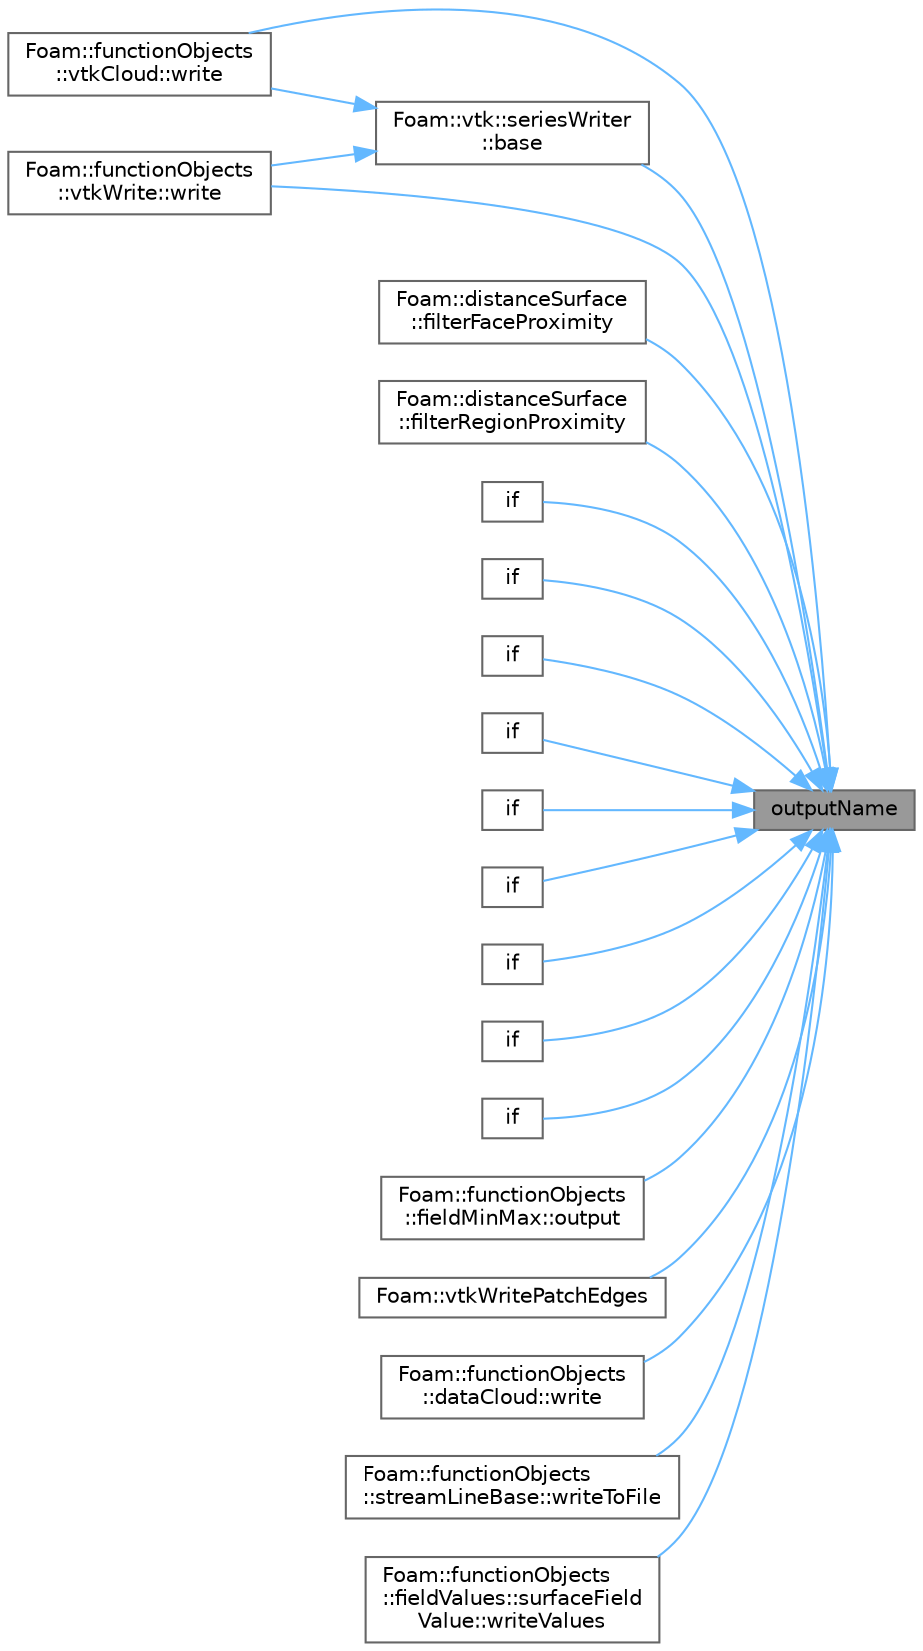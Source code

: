 digraph "outputName"
{
 // LATEX_PDF_SIZE
  bgcolor="transparent";
  edge [fontname=Helvetica,fontsize=10,labelfontname=Helvetica,labelfontsize=10];
  node [fontname=Helvetica,fontsize=10,shape=box,height=0.2,width=0.4];
  rankdir="RL";
  Node1 [id="Node000001",label="outputName",height=0.2,width=0.4,color="gray40", fillcolor="grey60", style="filled", fontcolor="black",tooltip=" "];
  Node1 -> Node2 [id="edge1_Node000001_Node000002",dir="back",color="steelblue1",style="solid",tooltip=" "];
  Node2 [id="Node000002",label="Foam::vtk::seriesWriter\l::base",height=0.2,width=0.4,color="grey40", fillcolor="white", style="filled",URL="$classFoam_1_1vtk_1_1seriesWriter.html#a8877185c8b8b0b4780d52e2485176522",tooltip=" "];
  Node2 -> Node3 [id="edge2_Node000002_Node000003",dir="back",color="steelblue1",style="solid",tooltip=" "];
  Node3 [id="Node000003",label="Foam::functionObjects\l::vtkCloud::write",height=0.2,width=0.4,color="grey40", fillcolor="white", style="filled",URL="$classFoam_1_1functionObjects_1_1vtkCloud.html#ae8f6374e29a250261b3979bbd6e5cb40",tooltip=" "];
  Node2 -> Node4 [id="edge3_Node000002_Node000004",dir="back",color="steelblue1",style="solid",tooltip=" "];
  Node4 [id="Node000004",label="Foam::functionObjects\l::vtkWrite::write",height=0.2,width=0.4,color="grey40", fillcolor="white", style="filled",URL="$classFoam_1_1functionObjects_1_1vtkWrite.html#ae8f6374e29a250261b3979bbd6e5cb40",tooltip=" "];
  Node1 -> Node5 [id="edge4_Node000001_Node000005",dir="back",color="steelblue1",style="solid",tooltip=" "];
  Node5 [id="Node000005",label="Foam::distanceSurface\l::filterFaceProximity",height=0.2,width=0.4,color="grey40", fillcolor="white", style="filled",URL="$classFoam_1_1distanceSurface.html#a05ad6db6ac175c43c11411141ecc7653",tooltip=" "];
  Node1 -> Node6 [id="edge5_Node000001_Node000006",dir="back",color="steelblue1",style="solid",tooltip=" "];
  Node6 [id="Node000006",label="Foam::distanceSurface\l::filterRegionProximity",height=0.2,width=0.4,color="grey40", fillcolor="white", style="filled",URL="$classFoam_1_1distanceSurface.html#a270815836b789572d286ff87389019cd",tooltip=" "];
  Node1 -> Node7 [id="edge6_Node000001_Node000007",dir="back",color="steelblue1",style="solid",tooltip=" "];
  Node7 [id="Node000007",label="if",height=0.2,width=0.4,color="grey40", fillcolor="white", style="filled",URL="$convertSurfaceFields_8H.html#a81e748ade289457b75eea55fd4319104",tooltip=" "];
  Node1 -> Node8 [id="edge7_Node000001_Node000008",dir="back",color="steelblue1",style="solid",tooltip=" "];
  Node8 [id="Node000008",label="if",height=0.2,width=0.4,color="grey40", fillcolor="white", style="filled",URL="$foamToVTK_2convertAreaFields_8H.html#a6f277e5c2e8ef0b0eeb5e4dc10ba50e8",tooltip=" "];
  Node1 -> Node9 [id="edge8_Node000001_Node000009",dir="back",color="steelblue1",style="solid",tooltip=" "];
  Node9 [id="Node000009",label="if",height=0.2,width=0.4,color="grey40", fillcolor="white", style="filled",URL="$foamToVTK_2convertLagrangian_8H.html#a2ea68996ab7a8586ca968515b4de34c8",tooltip=" "];
  Node1 -> Node10 [id="edge9_Node000001_Node000010",dir="back",color="steelblue1",style="solid",tooltip=" "];
  Node10 [id="Node000010",label="if",height=0.2,width=0.4,color="grey40", fillcolor="white", style="filled",URL="$convertSurfaceFields_8H.html#a6bde4a1e80da8954743291a2aa189d2e",tooltip=" "];
  Node1 -> Node11 [id="edge10_Node000001_Node000011",dir="back",color="steelblue1",style="solid",tooltip=" "];
  Node11 [id="Node000011",label="if",height=0.2,width=0.4,color="grey40", fillcolor="white", style="filled",URL="$convertTopoSet_8H.html#a502dae12c459cb63703b0688fc0e3c34",tooltip=" "];
  Node1 -> Node12 [id="edge11_Node000001_Node000012",dir="back",color="steelblue1",style="solid",tooltip=" "];
  Node12 [id="Node000012",label="if",height=0.2,width=0.4,color="grey40", fillcolor="white", style="filled",URL="$convertTopoSet_8H.html#a6220d19375f5bdb4d94a8821dd8766b2",tooltip=" "];
  Node1 -> Node13 [id="edge12_Node000001_Node000013",dir="back",color="steelblue1",style="solid",tooltip=" "];
  Node13 [id="Node000013",label="if",height=0.2,width=0.4,color="grey40", fillcolor="white", style="filled",URL="$convertProcessorPatches_8H.html#adb1d89379688ee416c2a6dd1d1cf5185",tooltip=" "];
  Node1 -> Node14 [id="edge13_Node000001_Node000014",dir="back",color="steelblue1",style="solid",tooltip=" "];
  Node14 [id="Node000014",label="if",height=0.2,width=0.4,color="grey40", fillcolor="white", style="filled",URL="$foamToVTK_2convertVolumeFields_8H.html#af4e75ee596a1d4ed227fd4bdafb9c767",tooltip=" "];
  Node1 -> Node15 [id="edge14_Node000001_Node000015",dir="back",color="steelblue1",style="solid",tooltip=" "];
  Node15 [id="Node000015",label="if",height=0.2,width=0.4,color="grey40", fillcolor="white", style="filled",URL="$faMeshWriteEdgesOBJ_8H.html#aa80018208a6e2e541b6e3e99eb7c5b87",tooltip=" "];
  Node1 -> Node16 [id="edge15_Node000001_Node000016",dir="back",color="steelblue1",style="solid",tooltip=" "];
  Node16 [id="Node000016",label="Foam::functionObjects\l::fieldMinMax::output",height=0.2,width=0.4,color="grey40", fillcolor="white", style="filled",URL="$classFoam_1_1functionObjects_1_1fieldMinMax.html#a9a2f652717b3405ed392f15fe9e1ffa8",tooltip=" "];
  Node1 -> Node17 [id="edge16_Node000001_Node000017",dir="back",color="steelblue1",style="solid",tooltip=" "];
  Node17 [id="Node000017",label="Foam::vtkWritePatchEdges",height=0.2,width=0.4,color="grey40", fillcolor="white", style="filled",URL="$namespaceFoam.html#a4cc56bae7c6b4ae02b9a35614336b8ea",tooltip=" "];
  Node1 -> Node18 [id="edge17_Node000001_Node000018",dir="back",color="steelblue1",style="solid",tooltip=" "];
  Node18 [id="Node000018",label="Foam::functionObjects\l::dataCloud::write",height=0.2,width=0.4,color="grey40", fillcolor="white", style="filled",URL="$classFoam_1_1functionObjects_1_1dataCloud.html#ae8f6374e29a250261b3979bbd6e5cb40",tooltip=" "];
  Node1 -> Node3 [id="edge18_Node000001_Node000003",dir="back",color="steelblue1",style="solid",tooltip=" "];
  Node1 -> Node4 [id="edge19_Node000001_Node000004",dir="back",color="steelblue1",style="solid",tooltip=" "];
  Node1 -> Node19 [id="edge20_Node000001_Node000019",dir="back",color="steelblue1",style="solid",tooltip=" "];
  Node19 [id="Node000019",label="Foam::functionObjects\l::streamLineBase::writeToFile",height=0.2,width=0.4,color="grey40", fillcolor="white", style="filled",URL="$classFoam_1_1functionObjects_1_1streamLineBase.html#a9ceb80eef1c78f8b02d65f471e74db92",tooltip=" "];
  Node1 -> Node20 [id="edge21_Node000001_Node000020",dir="back",color="steelblue1",style="solid",tooltip=" "];
  Node20 [id="Node000020",label="Foam::functionObjects\l::fieldValues::surfaceField\lValue::writeValues",height=0.2,width=0.4,color="grey40", fillcolor="white", style="filled",URL="$classFoam_1_1functionObjects_1_1fieldValues_1_1surfaceFieldValue.html#acacc98de50542eae11ce8583f1f37641",tooltip=" "];
}
